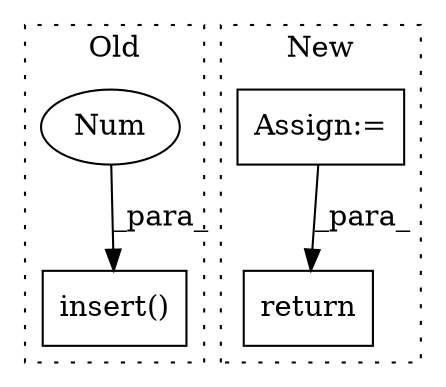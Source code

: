 digraph G {
subgraph cluster0 {
1 [label="insert()" a="75" s="2457,2495" l="17,1" shape="box"];
3 [label="Num" a="76" s="2474" l="1" shape="ellipse"];
label = "Old";
style="dotted";
}
subgraph cluster1 {
2 [label="return" a="93" s="2627" l="7" shape="box"];
4 [label="Assign:=" a="68" s="2608" l="3" shape="box"];
label = "New";
style="dotted";
}
3 -> 1 [label="_para_"];
4 -> 2 [label="_para_"];
}
